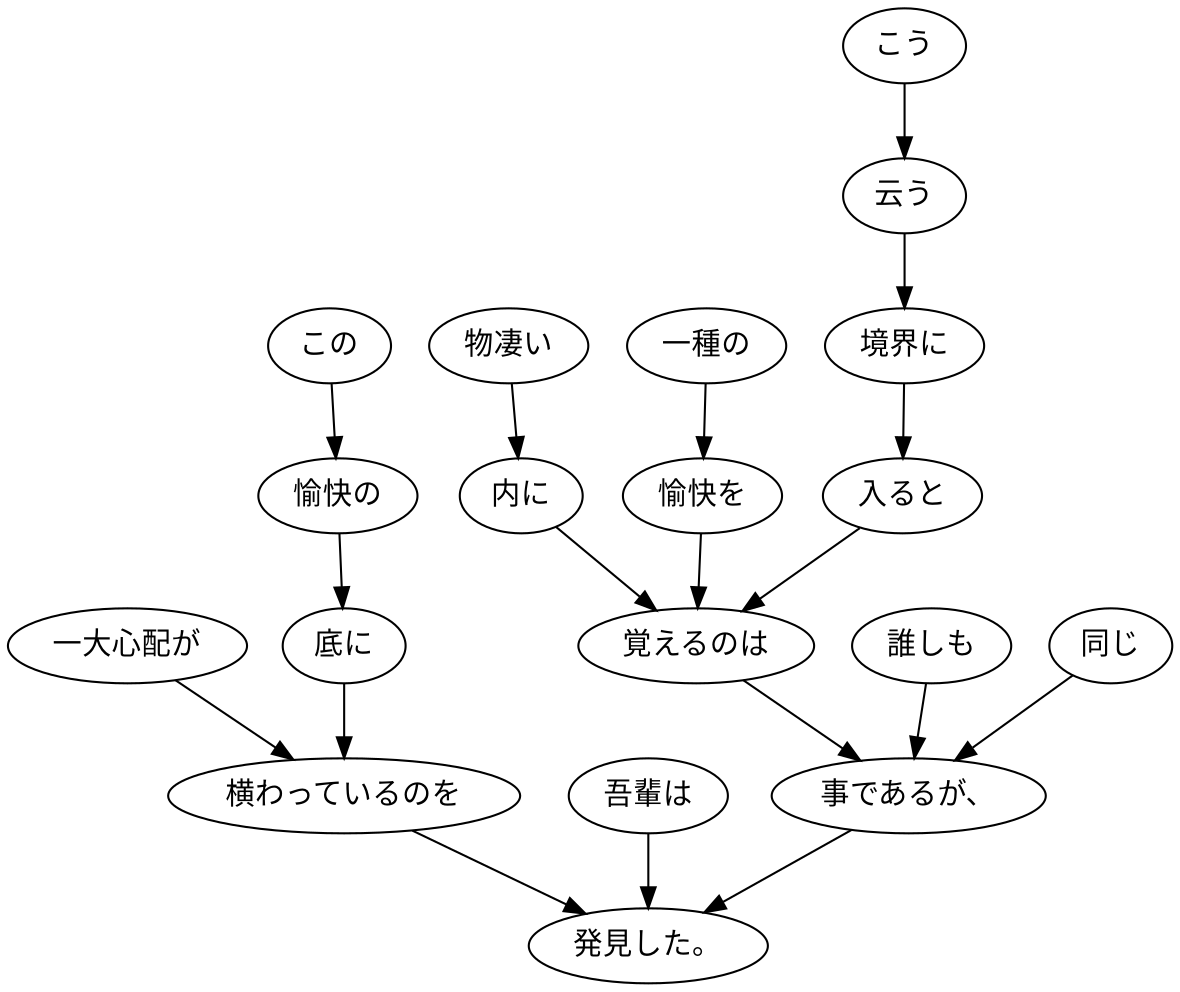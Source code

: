 digraph graph3246 {
	node0 [label="こう"];
	node1 [label="云う"];
	node2 [label="境界に"];
	node3 [label="入ると"];
	node4 [label="物凄い"];
	node5 [label="内に"];
	node6 [label="一種の"];
	node7 [label="愉快を"];
	node8 [label="覚えるのは"];
	node9 [label="誰しも"];
	node10 [label="同じ"];
	node11 [label="事であるが、"];
	node12 [label="吾輩は"];
	node13 [label="この"];
	node14 [label="愉快の"];
	node15 [label="底に"];
	node16 [label="一大心配が"];
	node17 [label="横わっているのを"];
	node18 [label="発見した。"];
	node0 -> node1;
	node1 -> node2;
	node2 -> node3;
	node3 -> node8;
	node4 -> node5;
	node5 -> node8;
	node6 -> node7;
	node7 -> node8;
	node8 -> node11;
	node9 -> node11;
	node10 -> node11;
	node11 -> node18;
	node12 -> node18;
	node13 -> node14;
	node14 -> node15;
	node15 -> node17;
	node16 -> node17;
	node17 -> node18;
}
